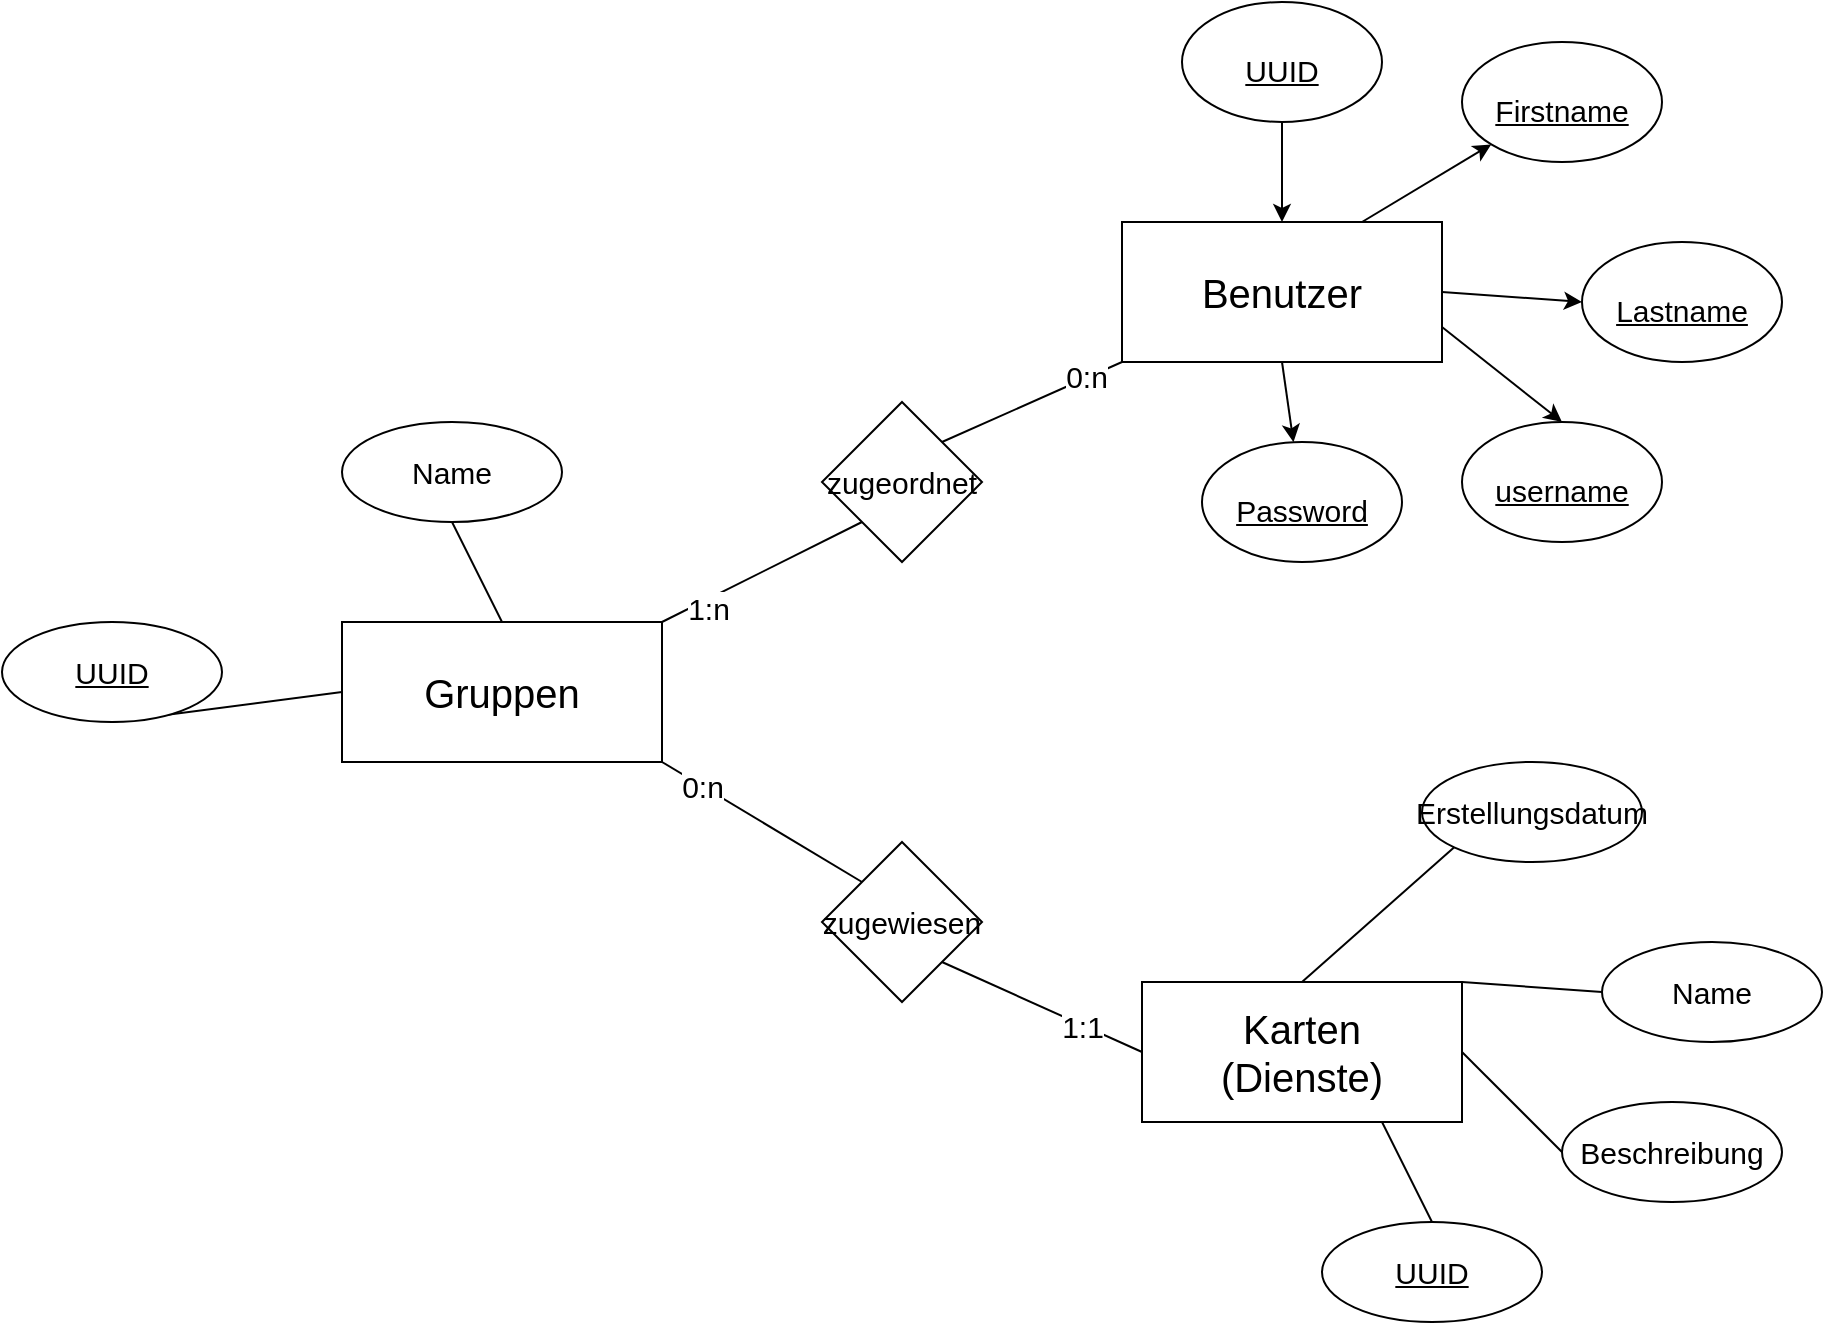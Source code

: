<mxfile version="15.5.4" type="embed" pages="2"><diagram id="pXfxzo5OtAQyNov0k9WW" name="Model1"><mxGraphModel dx="2587" dy="747" grid="1" gridSize="10" guides="1" tooltips="1" connect="1" arrows="1" fold="1" page="1" pageScale="1" pageWidth="827" pageHeight="1169" math="0" shadow="0"><root><mxCell id="0"/><mxCell id="1" parent="0"/><mxCell id="NnxXpIUPMaE3DA70FvVw-2" value="" style="group" parent="1" vertex="1" connectable="0"><mxGeometry x="340" y="130" width="160" height="70" as="geometry"/></mxCell><mxCell id="uYxiBj5m_hy0c6OaF6v8-1" value="" style="rounded=0;whiteSpace=wrap;html=1;" parent="NnxXpIUPMaE3DA70FvVw-2" vertex="1"><mxGeometry width="160" height="70" as="geometry"/></mxCell><mxCell id="NnxXpIUPMaE3DA70FvVw-1" value="&lt;font style=&quot;font-size: 20px;&quot;&gt;Benutzer&lt;/font&gt;" style="text;html=1;strokeColor=none;fillColor=none;align=center;verticalAlign=middle;whiteSpace=wrap;rounded=0;" parent="NnxXpIUPMaE3DA70FvVw-2" vertex="1"><mxGeometry x="40" y="19.444" width="80" height="31.111" as="geometry"/></mxCell><mxCell id="NnxXpIUPMaE3DA70FvVw-6" value="" style="group" parent="1" vertex="1" connectable="0"><mxGeometry x="370" y="20" width="100" height="60" as="geometry"/></mxCell><mxCell id="NnxXpIUPMaE3DA70FvVw-4" value="" style="ellipse;whiteSpace=wrap;html=1;fontSize=29;" parent="NnxXpIUPMaE3DA70FvVw-6" vertex="1"><mxGeometry width="100" height="60" as="geometry"/></mxCell><mxCell id="NnxXpIUPMaE3DA70FvVw-5" value="&lt;font style=&quot;font-size: 15px;&quot;&gt;&lt;u&gt;UUID&lt;/u&gt;&lt;/font&gt;" style="text;html=1;strokeColor=none;fillColor=none;align=center;verticalAlign=middle;whiteSpace=wrap;rounded=0;fontSize=29;" parent="NnxXpIUPMaE3DA70FvVw-6" vertex="1"><mxGeometry x="25" y="18.75" width="50" height="22.5" as="geometry"/></mxCell><mxCell id="NnxXpIUPMaE3DA70FvVw-10" style="edgeStyle=orthogonalEdgeStyle;rounded=0;orthogonalLoop=1;jettySize=auto;html=1;exitX=0.5;exitY=1;exitDx=0;exitDy=0;entryX=0.5;entryY=0;entryDx=0;entryDy=0;fontSize=20;" parent="1" source="NnxXpIUPMaE3DA70FvVw-4" target="uYxiBj5m_hy0c6OaF6v8-1" edge="1"><mxGeometry relative="1" as="geometry"/></mxCell><mxCell id="NnxXpIUPMaE3DA70FvVw-13" value="" style="group" parent="1" vertex="1" connectable="0"><mxGeometry x="-50" y="330" width="160" height="70" as="geometry"/></mxCell><mxCell id="NnxXpIUPMaE3DA70FvVw-14" value="" style="rounded=0;whiteSpace=wrap;html=1;" parent="NnxXpIUPMaE3DA70FvVw-13" vertex="1"><mxGeometry width="160" height="70" as="geometry"/></mxCell><mxCell id="NnxXpIUPMaE3DA70FvVw-15" value="&lt;font style=&quot;font-size: 20px;&quot;&gt;Gruppen&lt;/font&gt;" style="text;html=1;strokeColor=none;fillColor=none;align=center;verticalAlign=middle;whiteSpace=wrap;rounded=0;" parent="NnxXpIUPMaE3DA70FvVw-13" vertex="1"><mxGeometry x="40" y="19.444" width="80" height="31.111" as="geometry"/></mxCell><mxCell id="NnxXpIUPMaE3DA70FvVw-18" style="rounded=0;orthogonalLoop=1;jettySize=auto;html=1;exitX=1;exitY=0;exitDx=0;exitDy=0;entryX=0;entryY=1;entryDx=0;entryDy=0;fontSize=15;endArrow=none;endFill=0;" parent="1" source="NnxXpIUPMaE3DA70FvVw-16" target="uYxiBj5m_hy0c6OaF6v8-1" edge="1"><mxGeometry relative="1" as="geometry"/></mxCell><mxCell id="NnxXpIUPMaE3DA70FvVw-22" value="0:n" style="edgeLabel;html=1;align=center;verticalAlign=middle;resizable=0;points=[];fontSize=15;" parent="NnxXpIUPMaE3DA70FvVw-18" vertex="1" connectable="0"><mxGeometry x="0.59" y="1" relative="1" as="geometry"><mxPoint as="offset"/></mxGeometry></mxCell><mxCell id="NnxXpIUPMaE3DA70FvVw-16" value="zugeordnet" style="rhombus;whiteSpace=wrap;html=1;fontSize=15;" parent="1" vertex="1"><mxGeometry x="190" y="220" width="80" height="80" as="geometry"/></mxCell><mxCell id="NnxXpIUPMaE3DA70FvVw-17" style="rounded=0;orthogonalLoop=1;jettySize=auto;html=1;exitX=1;exitY=0;exitDx=0;exitDy=0;entryX=0;entryY=1;entryDx=0;entryDy=0;fontSize=15;endArrow=none;endFill=0;" parent="1" source="NnxXpIUPMaE3DA70FvVw-14" target="NnxXpIUPMaE3DA70FvVw-16" edge="1"><mxGeometry relative="1" as="geometry"/></mxCell><mxCell id="NnxXpIUPMaE3DA70FvVw-21" value="1:n" style="edgeLabel;html=1;align=center;verticalAlign=middle;resizable=0;points=[];fontSize=15;" parent="NnxXpIUPMaE3DA70FvVw-17" vertex="1" connectable="0"><mxGeometry x="-0.576" y="-4" relative="1" as="geometry"><mxPoint as="offset"/></mxGeometry></mxCell><mxCell id="NnxXpIUPMaE3DA70FvVw-26" style="edgeStyle=none;rounded=0;orthogonalLoop=1;jettySize=auto;html=1;exitX=0.5;exitY=1;exitDx=0;exitDy=0;entryX=0.5;entryY=0;entryDx=0;entryDy=0;fontSize=15;endArrow=none;endFill=0;" parent="1" source="NnxXpIUPMaE3DA70FvVw-23" target="NnxXpIUPMaE3DA70FvVw-14" edge="1"><mxGeometry relative="1" as="geometry"/></mxCell><mxCell id="NnxXpIUPMaE3DA70FvVw-23" value="Name" style="ellipse;whiteSpace=wrap;html=1;fontSize=15;container=1;" parent="1" vertex="1"><mxGeometry x="-50" y="230" width="110" height="50" as="geometry"><mxRectangle x="-50" y="230" width="70" height="20" as="alternateBounds"/></mxGeometry></mxCell><mxCell id="NnxXpIUPMaE3DA70FvVw-25" style="edgeStyle=none;rounded=0;orthogonalLoop=1;jettySize=auto;html=1;exitX=0.5;exitY=1;exitDx=0;exitDy=0;entryX=0;entryY=0.5;entryDx=0;entryDy=0;fontSize=15;endArrow=none;endFill=0;" parent="1" source="NnxXpIUPMaE3DA70FvVw-24" target="NnxXpIUPMaE3DA70FvVw-14" edge="1"><mxGeometry relative="1" as="geometry"/></mxCell><mxCell id="NnxXpIUPMaE3DA70FvVw-24" value="&lt;u&gt;UUID&lt;/u&gt;" style="ellipse;whiteSpace=wrap;html=1;fontSize=15;container=1;" parent="1" vertex="1"><mxGeometry x="-220" y="330" width="110" height="50" as="geometry"/></mxCell><mxCell id="NnxXpIUPMaE3DA70FvVw-27" value="" style="group" parent="1" vertex="1" connectable="0"><mxGeometry x="350" y="510" width="160" height="70" as="geometry"/></mxCell><mxCell id="NnxXpIUPMaE3DA70FvVw-28" value="" style="rounded=0;whiteSpace=wrap;html=1;" parent="NnxXpIUPMaE3DA70FvVw-27" vertex="1"><mxGeometry width="160" height="70" as="geometry"/></mxCell><mxCell id="NnxXpIUPMaE3DA70FvVw-29" value="&lt;font style=&quot;font-size: 20px;&quot;&gt;Karten&lt;br&gt;(Dienste)&lt;br&gt;&lt;/font&gt;" style="text;html=1;strokeColor=none;fillColor=none;align=center;verticalAlign=middle;whiteSpace=wrap;rounded=0;" parent="NnxXpIUPMaE3DA70FvVw-27" vertex="1"><mxGeometry x="40" y="19.444" width="80" height="31.111" as="geometry"/></mxCell><mxCell id="NnxXpIUPMaE3DA70FvVw-33" style="edgeStyle=none;rounded=0;orthogonalLoop=1;jettySize=auto;html=1;exitX=0;exitY=0;exitDx=0;exitDy=0;entryX=1;entryY=1;entryDx=0;entryDy=0;fontSize=15;endArrow=none;endFill=0;" parent="1" source="NnxXpIUPMaE3DA70FvVw-30" target="NnxXpIUPMaE3DA70FvVw-14" edge="1"><mxGeometry relative="1" as="geometry"/></mxCell><mxCell id="NnxXpIUPMaE3DA70FvVw-35" value="0:n" style="edgeLabel;html=1;align=center;verticalAlign=middle;resizable=0;points=[];fontSize=15;" parent="NnxXpIUPMaE3DA70FvVw-33" vertex="1" connectable="0"><mxGeometry x="0.6" relative="1" as="geometry"><mxPoint as="offset"/></mxGeometry></mxCell><mxCell id="NnxXpIUPMaE3DA70FvVw-30" value="zugewiesen" style="rhombus;whiteSpace=wrap;html=1;fontSize=15;" parent="1" vertex="1"><mxGeometry x="190" y="440" width="80" height="80" as="geometry"/></mxCell><mxCell id="NnxXpIUPMaE3DA70FvVw-32" style="edgeStyle=none;rounded=0;orthogonalLoop=1;jettySize=auto;html=1;exitX=0;exitY=0.5;exitDx=0;exitDy=0;entryX=1;entryY=1;entryDx=0;entryDy=0;fontSize=15;endArrow=none;endFill=0;" parent="1" source="NnxXpIUPMaE3DA70FvVw-28" target="NnxXpIUPMaE3DA70FvVw-30" edge="1"><mxGeometry relative="1" as="geometry"/></mxCell><mxCell id="NnxXpIUPMaE3DA70FvVw-34" value="1:1" style="edgeLabel;html=1;align=center;verticalAlign=middle;resizable=0;points=[];fontSize=15;" parent="NnxXpIUPMaE3DA70FvVw-32" vertex="1" connectable="0"><mxGeometry x="-0.397" relative="1" as="geometry"><mxPoint as="offset"/></mxGeometry></mxCell><mxCell id="NnxXpIUPMaE3DA70FvVw-41" style="edgeStyle=none;rounded=0;orthogonalLoop=1;jettySize=auto;html=1;exitX=0;exitY=0.5;exitDx=0;exitDy=0;entryX=1;entryY=0;entryDx=0;entryDy=0;fontSize=15;endArrow=none;endFill=0;" parent="1" source="NnxXpIUPMaE3DA70FvVw-36" target="NnxXpIUPMaE3DA70FvVw-28" edge="1"><mxGeometry relative="1" as="geometry"/></mxCell><mxCell id="NnxXpIUPMaE3DA70FvVw-36" value="Name" style="ellipse;whiteSpace=wrap;html=1;fontSize=15;container=1;" parent="1" vertex="1"><mxGeometry x="580" y="490" width="110" height="50" as="geometry"/></mxCell><mxCell id="NnxXpIUPMaE3DA70FvVw-42" style="edgeStyle=none;rounded=0;orthogonalLoop=1;jettySize=auto;html=1;exitX=0;exitY=0.5;exitDx=0;exitDy=0;entryX=1;entryY=0.5;entryDx=0;entryDy=0;fontSize=15;endArrow=none;endFill=0;" parent="1" source="NnxXpIUPMaE3DA70FvVw-37" target="NnxXpIUPMaE3DA70FvVw-28" edge="1"><mxGeometry relative="1" as="geometry"/></mxCell><mxCell id="NnxXpIUPMaE3DA70FvVw-37" value="Beschreibung" style="ellipse;whiteSpace=wrap;html=1;fontSize=15;container=1;" parent="1" vertex="1"><mxGeometry x="560" y="570" width="110" height="50" as="geometry"/></mxCell><mxCell id="NnxXpIUPMaE3DA70FvVw-43" style="edgeStyle=none;rounded=0;orthogonalLoop=1;jettySize=auto;html=1;exitX=0.5;exitY=0;exitDx=0;exitDy=0;entryX=0.75;entryY=1;entryDx=0;entryDy=0;fontSize=15;endArrow=none;endFill=0;" parent="1" source="NnxXpIUPMaE3DA70FvVw-38" target="NnxXpIUPMaE3DA70FvVw-28" edge="1"><mxGeometry relative="1" as="geometry"/></mxCell><mxCell id="NnxXpIUPMaE3DA70FvVw-38" value="&lt;u&gt;UUID&lt;/u&gt;" style="ellipse;whiteSpace=wrap;html=1;fontSize=15;container=1;" parent="1" vertex="1"><mxGeometry x="440" y="630" width="110" height="50" as="geometry"/></mxCell><mxCell id="NnxXpIUPMaE3DA70FvVw-40" style="edgeStyle=none;rounded=0;orthogonalLoop=1;jettySize=auto;html=1;exitX=0;exitY=1;exitDx=0;exitDy=0;entryX=0.5;entryY=0;entryDx=0;entryDy=0;fontSize=15;endArrow=none;endFill=0;" parent="1" source="NnxXpIUPMaE3DA70FvVw-39" target="NnxXpIUPMaE3DA70FvVw-28" edge="1"><mxGeometry relative="1" as="geometry"/></mxCell><mxCell id="NnxXpIUPMaE3DA70FvVw-39" value="Erstellungsdatum" style="ellipse;whiteSpace=wrap;html=1;fontSize=15;container=1;" parent="1" vertex="1"><mxGeometry x="490" y="400" width="110" height="50" as="geometry"/></mxCell><mxCell id="2" value="" style="group" parent="1" vertex="1" connectable="0"><mxGeometry x="510" y="40" width="100" height="60" as="geometry"/></mxCell><mxCell id="3" value="" style="ellipse;whiteSpace=wrap;html=1;fontSize=29;" parent="2" vertex="1"><mxGeometry width="100" height="60" as="geometry"/></mxCell><mxCell id="4" value="&lt;font style=&quot;font-size: 15px&quot;&gt;&lt;u&gt;Firstname&lt;/u&gt;&lt;/font&gt;" style="text;html=1;strokeColor=none;fillColor=none;align=center;verticalAlign=middle;whiteSpace=wrap;rounded=0;fontSize=29;" parent="2" vertex="1"><mxGeometry x="25" y="18.75" width="50" height="22.5" as="geometry"/></mxCell><mxCell id="5" value="" style="group" parent="1" vertex="1" connectable="0"><mxGeometry x="570" y="140" width="100" height="60" as="geometry"/></mxCell><mxCell id="6" value="" style="ellipse;whiteSpace=wrap;html=1;fontSize=29;" parent="5" vertex="1"><mxGeometry width="100" height="60" as="geometry"/></mxCell><mxCell id="7" value="&lt;font style=&quot;font-size: 15px&quot;&gt;&lt;u&gt;Lastname&lt;/u&gt;&lt;/font&gt;" style="text;html=1;strokeColor=none;fillColor=none;align=center;verticalAlign=middle;whiteSpace=wrap;rounded=0;fontSize=29;" parent="5" vertex="1"><mxGeometry x="25" y="18.75" width="50" height="22.5" as="geometry"/></mxCell><mxCell id="15" value="" style="group" parent="1" vertex="1" connectable="0"><mxGeometry x="510" y="230" width="100" height="60" as="geometry"/></mxCell><mxCell id="16" value="" style="ellipse;whiteSpace=wrap;html=1;fontSize=29;" parent="15" vertex="1"><mxGeometry width="100" height="60" as="geometry"/></mxCell><mxCell id="17" value="&lt;font style=&quot;font-size: 15px&quot;&gt;&lt;u&gt;username&lt;/u&gt;&lt;/font&gt;" style="text;html=1;strokeColor=none;fillColor=none;align=center;verticalAlign=middle;whiteSpace=wrap;rounded=0;fontSize=29;" parent="15" vertex="1"><mxGeometry x="25" y="18.75" width="50" height="22.5" as="geometry"/></mxCell><mxCell id="18" value="" style="group" parent="1" vertex="1" connectable="0"><mxGeometry x="380" y="240" width="100" height="60" as="geometry"/></mxCell><mxCell id="19" value="" style="ellipse;whiteSpace=wrap;html=1;fontSize=29;" parent="18" vertex="1"><mxGeometry width="100" height="60" as="geometry"/></mxCell><mxCell id="20" value="&lt;font style=&quot;font-size: 15px&quot;&gt;&lt;u&gt;Password&lt;/u&gt;&lt;/font&gt;" style="text;html=1;strokeColor=none;fillColor=none;align=center;verticalAlign=middle;whiteSpace=wrap;rounded=0;fontSize=29;" parent="18" vertex="1"><mxGeometry x="25" y="18.75" width="50" height="22.5" as="geometry"/></mxCell><mxCell id="21" style="rounded=0;orthogonalLoop=1;jettySize=auto;html=1;exitX=0.5;exitY=1;exitDx=0;exitDy=0;" parent="1" source="uYxiBj5m_hy0c6OaF6v8-1" target="19" edge="1"><mxGeometry relative="1" as="geometry"/></mxCell><mxCell id="22" style="rounded=0;orthogonalLoop=1;jettySize=auto;html=1;exitX=1;exitY=0.75;exitDx=0;exitDy=0;entryX=0.5;entryY=0;entryDx=0;entryDy=0;" parent="1" source="uYxiBj5m_hy0c6OaF6v8-1" target="16" edge="1"><mxGeometry relative="1" as="geometry"/></mxCell><mxCell id="23" style="rounded=0;orthogonalLoop=1;jettySize=auto;html=1;exitX=1;exitY=0.5;exitDx=0;exitDy=0;entryX=0;entryY=0.5;entryDx=0;entryDy=0;" parent="1" source="uYxiBj5m_hy0c6OaF6v8-1" target="6" edge="1"><mxGeometry relative="1" as="geometry"/></mxCell><mxCell id="24" style="rounded=0;orthogonalLoop=1;jettySize=auto;html=1;exitX=0.75;exitY=0;exitDx=0;exitDy=0;entryX=0;entryY=1;entryDx=0;entryDy=0;" parent="1" source="uYxiBj5m_hy0c6OaF6v8-1" target="3" edge="1"><mxGeometry relative="1" as="geometry"/></mxCell></root></mxGraphModel></diagram><diagram id="R2lEEEUBdFMjLlhIrx00" name="Model2"><mxGraphModel dx="2359" dy="640" grid="1" gridSize="10" guides="1" tooltips="1" connect="1" arrows="1" fold="1" page="1" pageScale="1" pageWidth="850" pageHeight="1100" math="0" shadow="0" extFonts="Permanent Marker^https://fonts.googleapis.com/css?family=Permanent+Marker"><root><mxCell id="0"/><mxCell id="1" parent="0"/><mxCell id="C-vyLk0tnHw3VtMMgP7b-12" value="" style="edgeStyle=entityRelationEdgeStyle;endArrow=ERzeroToMany;startArrow=ERone;endFill=1;startFill=0;entryX=1;entryY=0.5;entryDx=0;entryDy=0;" parent="1" source="C-vyLk0tnHw3VtMMgP7b-3" target="crZ4OeYeE7MiuuLSWQfI-1" edge="1"><mxGeometry width="100" height="100" relative="1" as="geometry"><mxPoint x="400" y="180" as="sourcePoint"/><mxPoint x="460" y="205" as="targetPoint"/></mxGeometry></mxCell><mxCell id="C-vyLk0tnHw3VtMMgP7b-2" value="Gruppe" style="shape=table;startSize=30;container=1;collapsible=1;childLayout=tableLayout;fixedRows=1;rowLines=0;fontStyle=1;align=center;resizeLast=1;" parent="1" vertex="1"><mxGeometry x="450" y="90" width="250" height="130" as="geometry"/></mxCell><mxCell id="C-vyLk0tnHw3VtMMgP7b-3" value="" style="shape=partialRectangle;collapsible=0;dropTarget=0;pointerEvents=0;fillColor=none;points=[[0,0.5],[1,0.5]];portConstraint=eastwest;top=0;left=0;right=0;bottom=1;" parent="C-vyLk0tnHw3VtMMgP7b-2" vertex="1"><mxGeometry y="30" width="250" height="30" as="geometry"/></mxCell><mxCell id="C-vyLk0tnHw3VtMMgP7b-4" value="PK" style="shape=partialRectangle;overflow=hidden;connectable=0;fillColor=none;top=0;left=0;bottom=0;right=0;fontStyle=1;" parent="C-vyLk0tnHw3VtMMgP7b-3" vertex="1"><mxGeometry width="30" height="30" as="geometry"><mxRectangle width="30" height="30" as="alternateBounds"/></mxGeometry></mxCell><mxCell id="C-vyLk0tnHw3VtMMgP7b-5" value="UUID" style="shape=partialRectangle;overflow=hidden;connectable=0;fillColor=none;top=0;left=0;bottom=0;right=0;align=left;spacingLeft=6;fontStyle=5;" parent="C-vyLk0tnHw3VtMMgP7b-3" vertex="1"><mxGeometry x="30" width="220" height="30" as="geometry"><mxRectangle width="220" height="30" as="alternateBounds"/></mxGeometry></mxCell><mxCell id="C-vyLk0tnHw3VtMMgP7b-6" value="" style="shape=partialRectangle;collapsible=0;dropTarget=0;pointerEvents=0;fillColor=none;points=[[0,0.5],[1,0.5]];portConstraint=eastwest;top=0;left=0;right=0;bottom=0;" parent="C-vyLk0tnHw3VtMMgP7b-2" vertex="1"><mxGeometry y="60" width="250" height="30" as="geometry"/></mxCell><mxCell id="C-vyLk0tnHw3VtMMgP7b-7" value="" style="shape=partialRectangle;overflow=hidden;connectable=0;fillColor=none;top=0;left=0;bottom=0;right=0;" parent="C-vyLk0tnHw3VtMMgP7b-6" vertex="1"><mxGeometry width="30" height="30" as="geometry"><mxRectangle width="30" height="30" as="alternateBounds"/></mxGeometry></mxCell><mxCell id="C-vyLk0tnHw3VtMMgP7b-8" value="Name" style="shape=partialRectangle;overflow=hidden;connectable=0;fillColor=none;top=0;left=0;bottom=0;right=0;align=left;spacingLeft=6;" parent="C-vyLk0tnHw3VtMMgP7b-6" vertex="1"><mxGeometry x="30" width="220" height="30" as="geometry"><mxRectangle width="220" height="30" as="alternateBounds"/></mxGeometry></mxCell><mxCell id="C-vyLk0tnHw3VtMMgP7b-9" value="" style="shape=partialRectangle;collapsible=0;dropTarget=0;pointerEvents=0;fillColor=none;points=[[0,0.5],[1,0.5]];portConstraint=eastwest;top=0;left=0;right=0;bottom=0;" parent="C-vyLk0tnHw3VtMMgP7b-2" vertex="1"><mxGeometry y="90" width="250" height="30" as="geometry"/></mxCell><mxCell id="C-vyLk0tnHw3VtMMgP7b-10" value="" style="shape=partialRectangle;overflow=hidden;connectable=0;fillColor=none;top=0;left=0;bottom=0;right=0;" parent="C-vyLk0tnHw3VtMMgP7b-9" vertex="1"><mxGeometry width="30" height="30" as="geometry"><mxRectangle width="30" height="30" as="alternateBounds"/></mxGeometry></mxCell><mxCell id="C-vyLk0tnHw3VtMMgP7b-11" value="" style="shape=partialRectangle;overflow=hidden;connectable=0;fillColor=none;top=0;left=0;bottom=0;right=0;align=left;spacingLeft=6;" parent="C-vyLk0tnHw3VtMMgP7b-9" vertex="1"><mxGeometry x="30" width="220" height="30" as="geometry"><mxRectangle width="220" height="30" as="alternateBounds"/></mxGeometry></mxCell><mxCell id="C-vyLk0tnHw3VtMMgP7b-13" value="Karte (Dienst)" style="shape=table;startSize=30;container=1;collapsible=1;childLayout=tableLayout;fixedRows=1;rowLines=0;fontStyle=1;align=center;resizeLast=1;" parent="1" vertex="1"><mxGeometry x="450" y="280" width="250" height="190" as="geometry"/></mxCell><mxCell id="C-vyLk0tnHw3VtMMgP7b-14" value="" style="shape=partialRectangle;collapsible=0;dropTarget=0;pointerEvents=0;fillColor=none;points=[[0,0.5],[1,0.5]];portConstraint=eastwest;top=0;left=0;right=0;bottom=1;" parent="C-vyLk0tnHw3VtMMgP7b-13" vertex="1"><mxGeometry y="30" width="250" height="30" as="geometry"/></mxCell><mxCell id="C-vyLk0tnHw3VtMMgP7b-15" value="PK" style="shape=partialRectangle;overflow=hidden;connectable=0;fillColor=none;top=0;left=0;bottom=0;right=0;fontStyle=1;" parent="C-vyLk0tnHw3VtMMgP7b-14" vertex="1"><mxGeometry width="30" height="30" as="geometry"><mxRectangle width="30" height="30" as="alternateBounds"/></mxGeometry></mxCell><mxCell id="C-vyLk0tnHw3VtMMgP7b-16" value="UUID" style="shape=partialRectangle;overflow=hidden;connectable=0;fillColor=none;top=0;left=0;bottom=0;right=0;align=left;spacingLeft=6;fontStyle=5;" parent="C-vyLk0tnHw3VtMMgP7b-14" vertex="1"><mxGeometry x="30" width="220" height="30" as="geometry"><mxRectangle width="220" height="30" as="alternateBounds"/></mxGeometry></mxCell><mxCell id="C-vyLk0tnHw3VtMMgP7b-17" value="" style="shape=partialRectangle;collapsible=0;dropTarget=0;pointerEvents=0;fillColor=none;points=[[0,0.5],[1,0.5]];portConstraint=eastwest;top=0;left=0;right=0;bottom=0;" parent="C-vyLk0tnHw3VtMMgP7b-13" vertex="1"><mxGeometry y="60" width="250" height="30" as="geometry"/></mxCell><mxCell id="C-vyLk0tnHw3VtMMgP7b-18" value="" style="shape=partialRectangle;overflow=hidden;connectable=0;fillColor=none;top=0;left=0;bottom=0;right=0;" parent="C-vyLk0tnHw3VtMMgP7b-17" vertex="1"><mxGeometry width="30" height="30" as="geometry"><mxRectangle width="30" height="30" as="alternateBounds"/></mxGeometry></mxCell><mxCell id="C-vyLk0tnHw3VtMMgP7b-19" value="Name" style="shape=partialRectangle;overflow=hidden;connectable=0;fillColor=none;top=0;left=0;bottom=0;right=0;align=left;spacingLeft=6;" parent="C-vyLk0tnHw3VtMMgP7b-17" vertex="1"><mxGeometry x="30" width="220" height="30" as="geometry"><mxRectangle width="220" height="30" as="alternateBounds"/></mxGeometry></mxCell><mxCell id="C-vyLk0tnHw3VtMMgP7b-20" value="" style="shape=partialRectangle;collapsible=0;dropTarget=0;pointerEvents=0;fillColor=none;points=[[0,0.5],[1,0.5]];portConstraint=eastwest;top=0;left=0;right=0;bottom=0;" parent="C-vyLk0tnHw3VtMMgP7b-13" vertex="1"><mxGeometry y="90" width="250" height="30" as="geometry"/></mxCell><mxCell id="C-vyLk0tnHw3VtMMgP7b-21" value="" style="shape=partialRectangle;overflow=hidden;connectable=0;fillColor=none;top=0;left=0;bottom=0;right=0;" parent="C-vyLk0tnHw3VtMMgP7b-20" vertex="1"><mxGeometry width="30" height="30" as="geometry"><mxRectangle width="30" height="30" as="alternateBounds"/></mxGeometry></mxCell><mxCell id="C-vyLk0tnHw3VtMMgP7b-22" value="Beschreibung" style="shape=partialRectangle;overflow=hidden;connectable=0;fillColor=none;top=0;left=0;bottom=0;right=0;align=left;spacingLeft=6;" parent="C-vyLk0tnHw3VtMMgP7b-20" vertex="1"><mxGeometry x="30" width="220" height="30" as="geometry"><mxRectangle width="220" height="30" as="alternateBounds"/></mxGeometry></mxCell><mxCell id="7by-rzvmtqrk1CnBL58m-1" value="" style="shape=partialRectangle;collapsible=0;dropTarget=0;pointerEvents=0;fillColor=none;points=[[0,0.5],[1,0.5]];portConstraint=eastwest;top=0;left=0;right=0;bottom=0;" parent="C-vyLk0tnHw3VtMMgP7b-13" vertex="1"><mxGeometry y="120" width="250" height="30" as="geometry"/></mxCell><mxCell id="7by-rzvmtqrk1CnBL58m-2" value="" style="shape=partialRectangle;overflow=hidden;connectable=0;fillColor=none;top=0;left=0;bottom=0;right=0;" parent="7by-rzvmtqrk1CnBL58m-1" vertex="1"><mxGeometry width="30" height="30" as="geometry"><mxRectangle width="30" height="30" as="alternateBounds"/></mxGeometry></mxCell><mxCell id="7by-rzvmtqrk1CnBL58m-3" value="Erstellungdatum" style="shape=partialRectangle;overflow=hidden;connectable=0;fillColor=none;top=0;left=0;bottom=0;right=0;align=left;spacingLeft=6;" parent="7by-rzvmtqrk1CnBL58m-1" vertex="1"><mxGeometry x="30" width="220" height="30" as="geometry"><mxRectangle width="220" height="30" as="alternateBounds"/></mxGeometry></mxCell><mxCell id="crZ4OeYeE7MiuuLSWQfI-1" value="" style="shape=partialRectangle;collapsible=0;dropTarget=0;pointerEvents=0;fillColor=none;points=[[0,0.5],[1,0.5]];portConstraint=eastwest;top=0;left=0;right=0;bottom=0;" parent="C-vyLk0tnHw3VtMMgP7b-13" vertex="1"><mxGeometry y="150" width="250" height="30" as="geometry"/></mxCell><mxCell id="crZ4OeYeE7MiuuLSWQfI-2" value="FK" style="shape=partialRectangle;overflow=hidden;connectable=0;fillColor=none;top=0;left=0;bottom=0;right=0;" parent="crZ4OeYeE7MiuuLSWQfI-1" vertex="1"><mxGeometry width="30" height="30" as="geometry"><mxRectangle width="30" height="30" as="alternateBounds"/></mxGeometry></mxCell><mxCell id="crZ4OeYeE7MiuuLSWQfI-3" value="Gruppen_ID" style="shape=partialRectangle;overflow=hidden;connectable=0;fillColor=none;top=0;left=0;bottom=0;right=0;align=left;spacingLeft=6;" parent="crZ4OeYeE7MiuuLSWQfI-1" vertex="1"><mxGeometry x="30" width="220" height="30" as="geometry"><mxRectangle width="220" height="30" as="alternateBounds"/></mxGeometry></mxCell><mxCell id="C-vyLk0tnHw3VtMMgP7b-23" value="Benutzer" style="shape=table;startSize=30;container=1;collapsible=1;childLayout=tableLayout;fixedRows=1;rowLines=0;fontStyle=1;align=center;resizeLast=1;" parent="1" vertex="1"><mxGeometry x="-160" y="120" width="250" height="100" as="geometry"/></mxCell><mxCell id="C-vyLk0tnHw3VtMMgP7b-24" value="" style="shape=partialRectangle;collapsible=0;dropTarget=0;pointerEvents=0;fillColor=none;points=[[0,0.5],[1,0.5]];portConstraint=eastwest;top=0;left=0;right=0;bottom=1;" parent="C-vyLk0tnHw3VtMMgP7b-23" vertex="1"><mxGeometry y="30" width="250" height="30" as="geometry"/></mxCell><mxCell id="C-vyLk0tnHw3VtMMgP7b-25" value="PK" style="shape=partialRectangle;overflow=hidden;connectable=0;fillColor=none;top=0;left=0;bottom=0;right=0;fontStyle=1;" parent="C-vyLk0tnHw3VtMMgP7b-24" vertex="1"><mxGeometry width="30" height="30" as="geometry"><mxRectangle width="30" height="30" as="alternateBounds"/></mxGeometry></mxCell><mxCell id="C-vyLk0tnHw3VtMMgP7b-26" value="LDAP_UUID" style="shape=partialRectangle;overflow=hidden;connectable=0;fillColor=none;top=0;left=0;bottom=0;right=0;align=left;spacingLeft=6;fontStyle=5;" parent="C-vyLk0tnHw3VtMMgP7b-24" vertex="1"><mxGeometry x="30" width="220" height="30" as="geometry"><mxRectangle width="220" height="30" as="alternateBounds"/></mxGeometry></mxCell><mxCell id="C-vyLk0tnHw3VtMMgP7b-27" value="" style="shape=partialRectangle;collapsible=0;dropTarget=0;pointerEvents=0;fillColor=none;points=[[0,0.5],[1,0.5]];portConstraint=eastwest;top=0;left=0;right=0;bottom=0;" parent="C-vyLk0tnHw3VtMMgP7b-23" vertex="1"><mxGeometry y="60" width="250" height="30" as="geometry"/></mxCell><mxCell id="C-vyLk0tnHw3VtMMgP7b-28" value="" style="shape=partialRectangle;overflow=hidden;connectable=0;fillColor=none;top=0;left=0;bottom=0;right=0;" parent="C-vyLk0tnHw3VtMMgP7b-27" vertex="1"><mxGeometry width="30" height="30" as="geometry"><mxRectangle width="30" height="30" as="alternateBounds"/></mxGeometry></mxCell><mxCell id="C-vyLk0tnHw3VtMMgP7b-29" value="" style="shape=partialRectangle;overflow=hidden;connectable=0;fillColor=none;top=0;left=0;bottom=0;right=0;align=left;spacingLeft=6;" parent="C-vyLk0tnHw3VtMMgP7b-27" vertex="1"><mxGeometry x="30" width="220" height="30" as="geometry"><mxRectangle width="220" height="30" as="alternateBounds"/></mxGeometry></mxCell><mxCell id="crZ4OeYeE7MiuuLSWQfI-4" value="rel_Benutzer_Gruppe" style="shape=table;startSize=30;container=1;collapsible=1;childLayout=tableLayout;fixedRows=1;rowLines=0;fontStyle=1;align=center;resizeLast=1;" parent="1" vertex="1"><mxGeometry x="180" y="90" width="150" height="100" as="geometry"/></mxCell><mxCell id="crZ4OeYeE7MiuuLSWQfI-8" value="" style="shape=partialRectangle;collapsible=0;dropTarget=0;pointerEvents=0;fillColor=none;points=[[0,0.5],[1,0.5]];portConstraint=eastwest;top=0;left=0;right=0;bottom=0;" parent="crZ4OeYeE7MiuuLSWQfI-4" vertex="1"><mxGeometry y="30" width="150" height="30" as="geometry"/></mxCell><mxCell id="crZ4OeYeE7MiuuLSWQfI-9" value="FK/PK" style="shape=partialRectangle;overflow=hidden;connectable=0;fillColor=none;top=0;left=0;bottom=0;right=0;" parent="crZ4OeYeE7MiuuLSWQfI-8" vertex="1"><mxGeometry width="40" height="30" as="geometry"><mxRectangle width="40" height="30" as="alternateBounds"/></mxGeometry></mxCell><mxCell id="crZ4OeYeE7MiuuLSWQfI-10" value="Gruppen_ID" style="shape=partialRectangle;overflow=hidden;connectable=0;fillColor=none;top=0;left=0;bottom=0;right=0;align=left;spacingLeft=6;" parent="crZ4OeYeE7MiuuLSWQfI-8" vertex="1"><mxGeometry x="40" width="110" height="30" as="geometry"><mxRectangle width="110" height="30" as="alternateBounds"/></mxGeometry></mxCell><mxCell id="TaR9nvhgpgyglGoi-d57-1" value="" style="shape=partialRectangle;collapsible=0;dropTarget=0;pointerEvents=0;fillColor=none;points=[[0,0.5],[1,0.5]];portConstraint=eastwest;top=0;left=0;right=0;bottom=0;" parent="crZ4OeYeE7MiuuLSWQfI-4" vertex="1"><mxGeometry y="60" width="150" height="30" as="geometry"/></mxCell><mxCell id="TaR9nvhgpgyglGoi-d57-2" value="FK/PK" style="shape=partialRectangle;overflow=hidden;connectable=0;fillColor=none;top=0;left=0;bottom=0;right=0;" parent="TaR9nvhgpgyglGoi-d57-1" vertex="1"><mxGeometry width="40" height="30" as="geometry"><mxRectangle width="40" height="30" as="alternateBounds"/></mxGeometry></mxCell><mxCell id="TaR9nvhgpgyglGoi-d57-3" value="Benutzer_ID" style="shape=partialRectangle;overflow=hidden;connectable=0;fillColor=none;top=0;left=0;bottom=0;right=0;align=left;spacingLeft=6;" parent="TaR9nvhgpgyglGoi-d57-1" vertex="1"><mxGeometry x="40" width="110" height="30" as="geometry"><mxRectangle width="110" height="30" as="alternateBounds"/></mxGeometry></mxCell><mxCell id="Dlsj01A4D9VCu0jCpLip-1" style="edgeStyle=none;rounded=0;orthogonalLoop=1;jettySize=auto;html=1;exitX=0;exitY=0.5;exitDx=0;exitDy=0;entryX=1;entryY=0.5;entryDx=0;entryDy=0;fontSize=15;endArrow=none;endFill=0;" parent="1" source="C-vyLk0tnHw3VtMMgP7b-3" target="crZ4OeYeE7MiuuLSWQfI-8" edge="1"><mxGeometry relative="1" as="geometry"><mxPoint x="340" y="115" as="targetPoint"/></mxGeometry></mxCell><mxCell id="Dlsj01A4D9VCu0jCpLip-2" style="edgeStyle=none;rounded=0;orthogonalLoop=1;jettySize=auto;html=1;exitX=0;exitY=0.5;exitDx=0;exitDy=0;fontSize=15;endArrow=none;endFill=0;entryX=1;entryY=0.5;entryDx=0;entryDy=0;" parent="1" source="TaR9nvhgpgyglGoi-d57-1" target="C-vyLk0tnHw3VtMMgP7b-24" edge="1"><mxGeometry relative="1" as="geometry"><mxPoint x="140" y="130" as="targetPoint"/></mxGeometry></mxCell></root></mxGraphModel></diagram></mxfile>